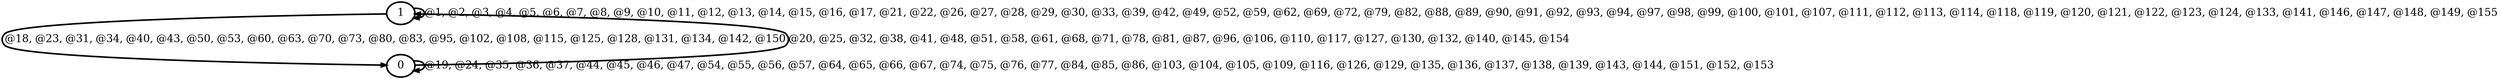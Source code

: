 digraph G {
        node [style=rounded, penwidth=3, fontsize=20, shape=oval];
        "1" -> "1" [label="@1, @2, @3, @4, @5, @6, @7, @8, @9, @10, @11, @12, @13, @14, @15, @16, @17, @21, @22, @26, @27, @28, @29, @30, @33, @39, @42, @49, @52, @59, @62, @69, @72, @79, @82, @88, @89, @90, @91, @92, @93, @94, @97, @98, @99, @100, @101, @107, @111, @112, @113, @114, @118, @119, @120, @121, @122, @123, @124, @133, @141, @146, @147, @148, @149, @155", color=black,arrowsize=1,style=bold,penwidth=3,fontsize=20];
"1" -> "0" [label="@18, @23, @31, @34, @40, @43, @50, @53, @60, @63, @70, @73, @80, @83, @95, @102, @108, @115, @125, @128, @131, @134, @142, @150", color=black,arrowsize=1,style=bold,penwidth=3,fontsize=20];
"0" -> "0" [label="@19, @24, @35, @36, @37, @44, @45, @46, @47, @54, @55, @56, @57, @64, @65, @66, @67, @74, @75, @76, @77, @84, @85, @86, @103, @104, @105, @109, @116, @126, @129, @135, @136, @137, @138, @139, @143, @144, @151, @152, @153", color=black,arrowsize=1,style=bold,penwidth=3,fontsize=20];
"0" -> "1" [label="@20, @25, @32, @38, @41, @48, @51, @58, @61, @68, @71, @78, @81, @87, @96, @106, @110, @117, @127, @130, @132, @140, @145, @154", color=black,arrowsize=1,style=bold,penwidth=3,fontsize=20];
}
